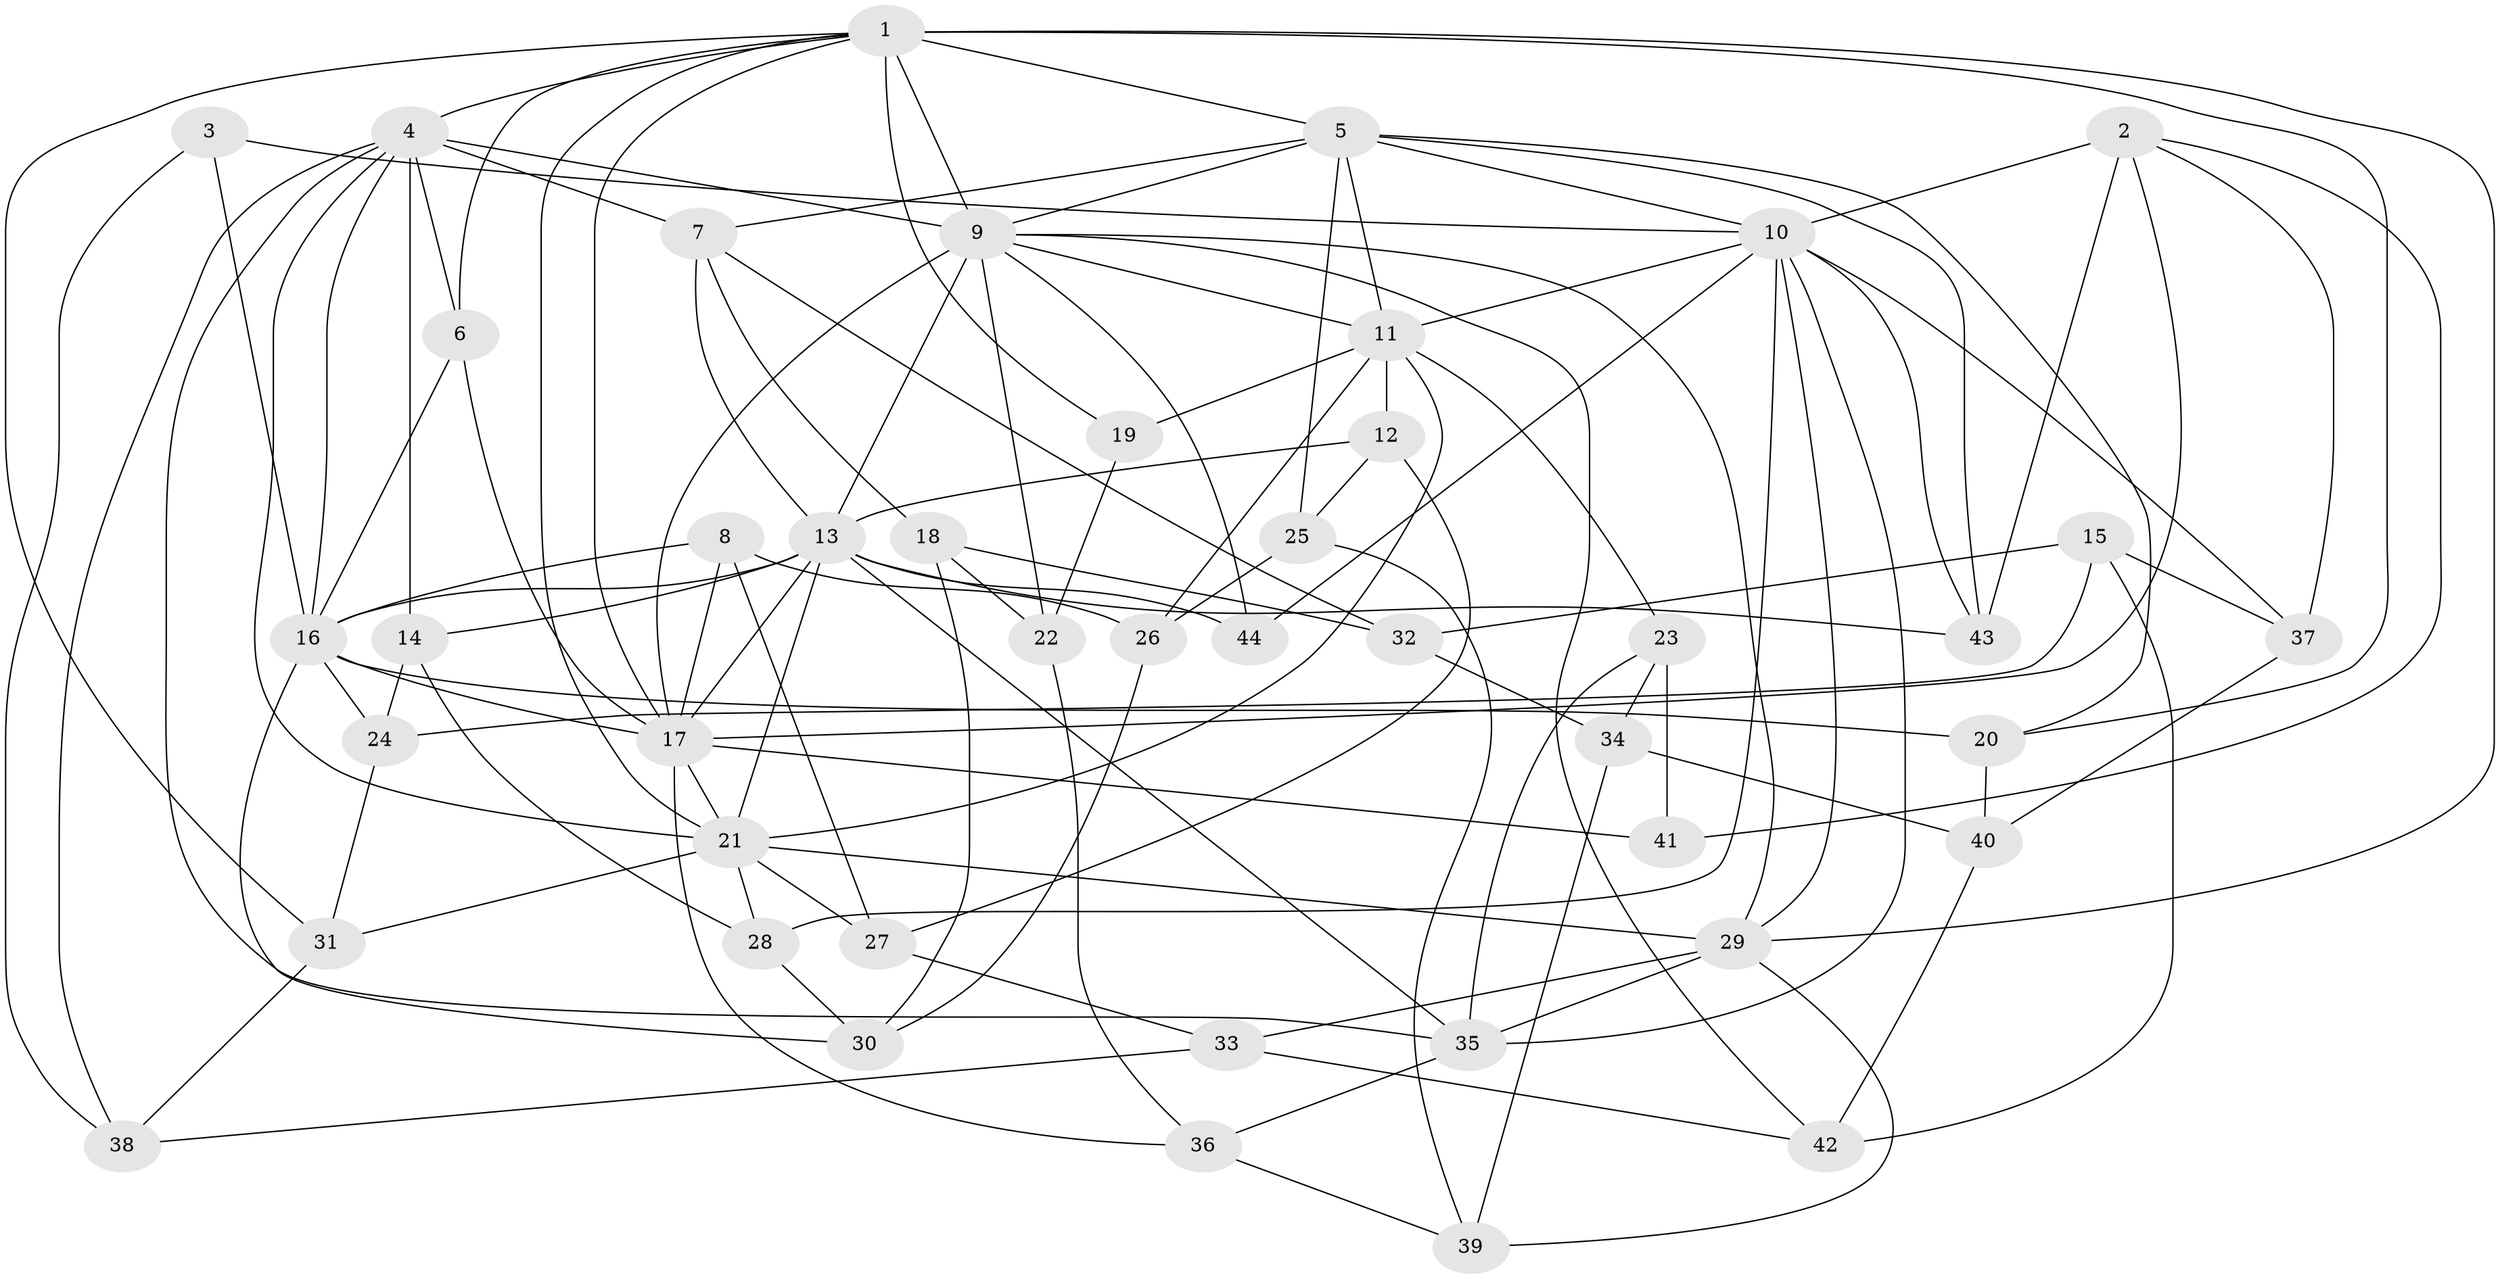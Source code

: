 // original degree distribution, {4: 1.0}
// Generated by graph-tools (version 1.1) at 2025/38/03/09/25 02:38:10]
// undirected, 44 vertices, 116 edges
graph export_dot {
graph [start="1"]
  node [color=gray90,style=filled];
  1;
  2;
  3;
  4;
  5;
  6;
  7;
  8;
  9;
  10;
  11;
  12;
  13;
  14;
  15;
  16;
  17;
  18;
  19;
  20;
  21;
  22;
  23;
  24;
  25;
  26;
  27;
  28;
  29;
  30;
  31;
  32;
  33;
  34;
  35;
  36;
  37;
  38;
  39;
  40;
  41;
  42;
  43;
  44;
  1 -- 4 [weight=1.0];
  1 -- 5 [weight=2.0];
  1 -- 6 [weight=1.0];
  1 -- 9 [weight=1.0];
  1 -- 17 [weight=1.0];
  1 -- 19 [weight=2.0];
  1 -- 20 [weight=1.0];
  1 -- 21 [weight=1.0];
  1 -- 29 [weight=1.0];
  1 -- 31 [weight=1.0];
  2 -- 10 [weight=2.0];
  2 -- 17 [weight=1.0];
  2 -- 37 [weight=1.0];
  2 -- 41 [weight=1.0];
  2 -- 43 [weight=1.0];
  3 -- 10 [weight=2.0];
  3 -- 16 [weight=1.0];
  3 -- 38 [weight=1.0];
  4 -- 6 [weight=1.0];
  4 -- 7 [weight=3.0];
  4 -- 9 [weight=2.0];
  4 -- 14 [weight=1.0];
  4 -- 16 [weight=1.0];
  4 -- 21 [weight=1.0];
  4 -- 35 [weight=1.0];
  4 -- 38 [weight=1.0];
  5 -- 7 [weight=2.0];
  5 -- 9 [weight=1.0];
  5 -- 10 [weight=1.0];
  5 -- 11 [weight=3.0];
  5 -- 20 [weight=1.0];
  5 -- 25 [weight=1.0];
  5 -- 43 [weight=1.0];
  6 -- 16 [weight=1.0];
  6 -- 17 [weight=1.0];
  7 -- 13 [weight=1.0];
  7 -- 18 [weight=1.0];
  7 -- 32 [weight=1.0];
  8 -- 16 [weight=1.0];
  8 -- 17 [weight=1.0];
  8 -- 26 [weight=1.0];
  8 -- 27 [weight=1.0];
  9 -- 11 [weight=1.0];
  9 -- 13 [weight=2.0];
  9 -- 17 [weight=1.0];
  9 -- 22 [weight=1.0];
  9 -- 29 [weight=1.0];
  9 -- 42 [weight=1.0];
  9 -- 44 [weight=1.0];
  10 -- 11 [weight=1.0];
  10 -- 28 [weight=1.0];
  10 -- 29 [weight=1.0];
  10 -- 35 [weight=1.0];
  10 -- 37 [weight=1.0];
  10 -- 43 [weight=1.0];
  10 -- 44 [weight=1.0];
  11 -- 12 [weight=1.0];
  11 -- 19 [weight=1.0];
  11 -- 21 [weight=1.0];
  11 -- 23 [weight=1.0];
  11 -- 26 [weight=1.0];
  12 -- 13 [weight=1.0];
  12 -- 25 [weight=1.0];
  12 -- 27 [weight=1.0];
  13 -- 14 [weight=1.0];
  13 -- 16 [weight=1.0];
  13 -- 17 [weight=1.0];
  13 -- 21 [weight=1.0];
  13 -- 35 [weight=1.0];
  13 -- 43 [weight=1.0];
  13 -- 44 [weight=2.0];
  14 -- 24 [weight=1.0];
  14 -- 28 [weight=1.0];
  15 -- 24 [weight=1.0];
  15 -- 32 [weight=1.0];
  15 -- 37 [weight=1.0];
  15 -- 42 [weight=1.0];
  16 -- 17 [weight=2.0];
  16 -- 20 [weight=1.0];
  16 -- 24 [weight=1.0];
  16 -- 30 [weight=1.0];
  17 -- 21 [weight=1.0];
  17 -- 36 [weight=1.0];
  17 -- 41 [weight=2.0];
  18 -- 22 [weight=1.0];
  18 -- 30 [weight=1.0];
  18 -- 32 [weight=1.0];
  19 -- 22 [weight=1.0];
  20 -- 40 [weight=1.0];
  21 -- 27 [weight=1.0];
  21 -- 28 [weight=1.0];
  21 -- 29 [weight=2.0];
  21 -- 31 [weight=1.0];
  22 -- 36 [weight=1.0];
  23 -- 34 [weight=1.0];
  23 -- 35 [weight=1.0];
  23 -- 41 [weight=1.0];
  24 -- 31 [weight=1.0];
  25 -- 26 [weight=1.0];
  25 -- 39 [weight=1.0];
  26 -- 30 [weight=1.0];
  27 -- 33 [weight=1.0];
  28 -- 30 [weight=1.0];
  29 -- 33 [weight=1.0];
  29 -- 35 [weight=1.0];
  29 -- 39 [weight=1.0];
  31 -- 38 [weight=1.0];
  32 -- 34 [weight=1.0];
  33 -- 38 [weight=1.0];
  33 -- 42 [weight=1.0];
  34 -- 39 [weight=1.0];
  34 -- 40 [weight=1.0];
  35 -- 36 [weight=1.0];
  36 -- 39 [weight=1.0];
  37 -- 40 [weight=1.0];
  40 -- 42 [weight=1.0];
}
